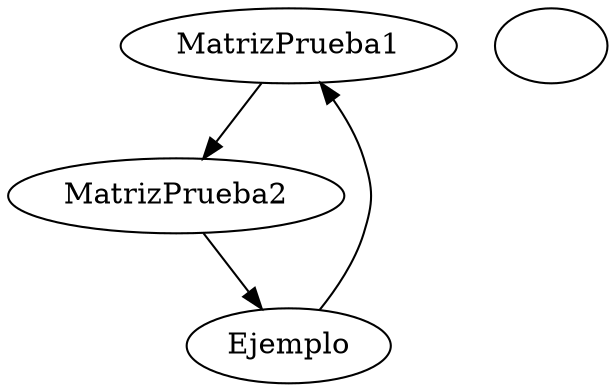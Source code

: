 digraph mat{
rankdir=UD
	"MatrizPrueba1"->"MatrizPrueba2"
	"MatrizPrueba2"->"Ejemplo"
	"Ejemplo"->MatrizPrueba1""

}